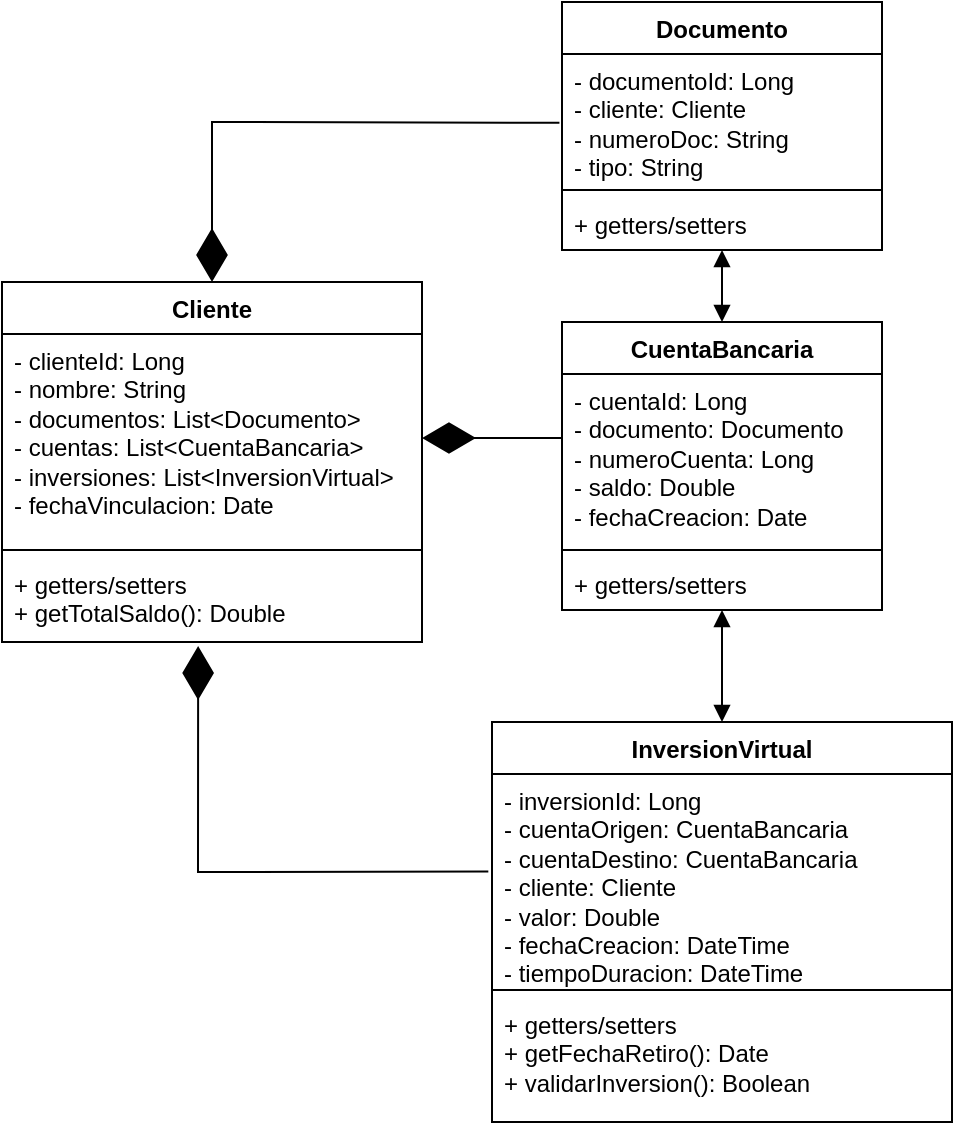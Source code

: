<mxfile version="25.0.3">
  <diagram name="Página-1" id="ANysjI1-xsiNAWrDBUQb">
    <mxGraphModel dx="1140" dy="760" grid="1" gridSize="10" guides="1" tooltips="1" connect="1" arrows="1" fold="1" page="1" pageScale="1" pageWidth="827" pageHeight="1169" math="0" shadow="0">
      <root>
        <mxCell id="0" />
        <mxCell id="1" parent="0" />
        <mxCell id="l-8BVlQGM2WZd5x1ZnbD-1" value="Cliente" style="swimlane;fontStyle=1;align=center;verticalAlign=top;childLayout=stackLayout;horizontal=1;startSize=26;horizontalStack=0;resizeParent=1;resizeParentMax=0;resizeLast=0;collapsible=1;marginBottom=0;whiteSpace=wrap;html=1;" parent="1" vertex="1">
          <mxGeometry x="150" y="160" width="210" height="180" as="geometry" />
        </mxCell>
        <mxCell id="l-8BVlQGM2WZd5x1ZnbD-2" value="- clienteId: Long&lt;div&gt;- nombre: String&lt;/div&gt;&lt;div&gt;- documentos: List&amp;lt;Documento&amp;gt;&lt;/div&gt;&lt;div&gt;- cuentas: List&amp;lt;CuentaBancaria&amp;gt;&lt;/div&gt;&lt;div&gt;- inversiones: List&amp;lt;InversionVirtual&amp;gt;&lt;/div&gt;&lt;div&gt;- fechaVinculacion: Date&lt;/div&gt;" style="text;strokeColor=none;fillColor=none;align=left;verticalAlign=top;spacingLeft=4;spacingRight=4;overflow=hidden;rotatable=0;points=[[0,0.5],[1,0.5]];portConstraint=eastwest;whiteSpace=wrap;html=1;" parent="l-8BVlQGM2WZd5x1ZnbD-1" vertex="1">
          <mxGeometry y="26" width="210" height="104" as="geometry" />
        </mxCell>
        <mxCell id="l-8BVlQGM2WZd5x1ZnbD-3" value="" style="line;strokeWidth=1;fillColor=none;align=left;verticalAlign=middle;spacingTop=-1;spacingLeft=3;spacingRight=3;rotatable=0;labelPosition=right;points=[];portConstraint=eastwest;strokeColor=inherit;" parent="l-8BVlQGM2WZd5x1ZnbD-1" vertex="1">
          <mxGeometry y="130" width="210" height="8" as="geometry" />
        </mxCell>
        <mxCell id="l-8BVlQGM2WZd5x1ZnbD-4" value="+ getters/setters&lt;div&gt;+ getTotalSaldo(): Double&lt;/div&gt;" style="text;strokeColor=none;fillColor=none;align=left;verticalAlign=top;spacingLeft=4;spacingRight=4;overflow=hidden;rotatable=0;points=[[0,0.5],[1,0.5]];portConstraint=eastwest;whiteSpace=wrap;html=1;" parent="l-8BVlQGM2WZd5x1ZnbD-1" vertex="1">
          <mxGeometry y="138" width="210" height="42" as="geometry" />
        </mxCell>
        <mxCell id="l-8BVlQGM2WZd5x1ZnbD-5" value="Documento" style="swimlane;fontStyle=1;align=center;verticalAlign=top;childLayout=stackLayout;horizontal=1;startSize=26;horizontalStack=0;resizeParent=1;resizeParentMax=0;resizeLast=0;collapsible=1;marginBottom=0;whiteSpace=wrap;html=1;" parent="1" vertex="1">
          <mxGeometry x="430" y="20" width="160" height="124" as="geometry" />
        </mxCell>
        <mxCell id="l-8BVlQGM2WZd5x1ZnbD-6" value="- documentoId: Long&lt;div&gt;- cliente: Cliente&lt;/div&gt;&lt;div&gt;- numeroDoc: String&lt;/div&gt;&lt;div&gt;- tipo: String&lt;/div&gt;" style="text;strokeColor=none;fillColor=none;align=left;verticalAlign=top;spacingLeft=4;spacingRight=4;overflow=hidden;rotatable=0;points=[[0,0.5],[1,0.5]];portConstraint=eastwest;whiteSpace=wrap;html=1;" parent="l-8BVlQGM2WZd5x1ZnbD-5" vertex="1">
          <mxGeometry y="26" width="160" height="64" as="geometry" />
        </mxCell>
        <mxCell id="l-8BVlQGM2WZd5x1ZnbD-7" value="" style="line;strokeWidth=1;fillColor=none;align=left;verticalAlign=middle;spacingTop=-1;spacingLeft=3;spacingRight=3;rotatable=0;labelPosition=right;points=[];portConstraint=eastwest;strokeColor=inherit;" parent="l-8BVlQGM2WZd5x1ZnbD-5" vertex="1">
          <mxGeometry y="90" width="160" height="8" as="geometry" />
        </mxCell>
        <mxCell id="l-8BVlQGM2WZd5x1ZnbD-8" value="+ getters/setters" style="text;strokeColor=none;fillColor=none;align=left;verticalAlign=top;spacingLeft=4;spacingRight=4;overflow=hidden;rotatable=0;points=[[0,0.5],[1,0.5]];portConstraint=eastwest;whiteSpace=wrap;html=1;" parent="l-8BVlQGM2WZd5x1ZnbD-5" vertex="1">
          <mxGeometry y="98" width="160" height="26" as="geometry" />
        </mxCell>
        <mxCell id="l-8BVlQGM2WZd5x1ZnbD-9" value="CuentaBancaria" style="swimlane;fontStyle=1;align=center;verticalAlign=top;childLayout=stackLayout;horizontal=1;startSize=26;horizontalStack=0;resizeParent=1;resizeParentMax=0;resizeLast=0;collapsible=1;marginBottom=0;whiteSpace=wrap;html=1;" parent="1" vertex="1">
          <mxGeometry x="430" y="180" width="160" height="144" as="geometry" />
        </mxCell>
        <mxCell id="l-8BVlQGM2WZd5x1ZnbD-10" value="- cuentaId: Long&lt;div&gt;- documento: Documento&lt;/div&gt;&lt;div&gt;- numeroCuenta: Long&lt;/div&gt;&lt;div&gt;- saldo: Double&lt;/div&gt;&lt;div&gt;- fechaCreacion: Date&lt;/div&gt;" style="text;strokeColor=none;fillColor=none;align=left;verticalAlign=top;spacingLeft=4;spacingRight=4;overflow=hidden;rotatable=0;points=[[0,0.5],[1,0.5]];portConstraint=eastwest;whiteSpace=wrap;html=1;" parent="l-8BVlQGM2WZd5x1ZnbD-9" vertex="1">
          <mxGeometry y="26" width="160" height="84" as="geometry" />
        </mxCell>
        <mxCell id="l-8BVlQGM2WZd5x1ZnbD-11" value="" style="line;strokeWidth=1;fillColor=none;align=left;verticalAlign=middle;spacingTop=-1;spacingLeft=3;spacingRight=3;rotatable=0;labelPosition=right;points=[];portConstraint=eastwest;strokeColor=inherit;" parent="l-8BVlQGM2WZd5x1ZnbD-9" vertex="1">
          <mxGeometry y="110" width="160" height="8" as="geometry" />
        </mxCell>
        <mxCell id="l-8BVlQGM2WZd5x1ZnbD-12" value="+ getters/setters" style="text;strokeColor=none;fillColor=none;align=left;verticalAlign=top;spacingLeft=4;spacingRight=4;overflow=hidden;rotatable=0;points=[[0,0.5],[1,0.5]];portConstraint=eastwest;whiteSpace=wrap;html=1;" parent="l-8BVlQGM2WZd5x1ZnbD-9" vertex="1">
          <mxGeometry y="118" width="160" height="26" as="geometry" />
        </mxCell>
        <mxCell id="l-8BVlQGM2WZd5x1ZnbD-13" value="InversionVirtual" style="swimlane;fontStyle=1;align=center;verticalAlign=top;childLayout=stackLayout;horizontal=1;startSize=26;horizontalStack=0;resizeParent=1;resizeParentMax=0;resizeLast=0;collapsible=1;marginBottom=0;whiteSpace=wrap;html=1;" parent="1" vertex="1">
          <mxGeometry x="395" y="380" width="230" height="200" as="geometry" />
        </mxCell>
        <mxCell id="l-8BVlQGM2WZd5x1ZnbD-14" value="- inversionId: Long&lt;div&gt;&lt;span style=&quot;background-color: initial;&quot;&gt;- cuentaOrigen: CuentaBancaria&lt;/span&gt;&lt;/div&gt;&lt;div&gt;- cuentaDestino: CuentaBancaria&lt;/div&gt;&lt;div&gt;- cliente: Cliente&lt;/div&gt;&lt;div&gt;&lt;div&gt;- valor: Double&lt;/div&gt;&lt;/div&gt;&lt;div&gt;- fechaCreacion: DateTime&lt;/div&gt;&lt;div&gt;- tiempoDuracion: DateTime&lt;/div&gt;" style="text;strokeColor=none;fillColor=none;align=left;verticalAlign=top;spacingLeft=4;spacingRight=4;overflow=hidden;rotatable=0;points=[[0,0.5],[1,0.5]];portConstraint=eastwest;whiteSpace=wrap;html=1;" parent="l-8BVlQGM2WZd5x1ZnbD-13" vertex="1">
          <mxGeometry y="26" width="230" height="104" as="geometry" />
        </mxCell>
        <mxCell id="l-8BVlQGM2WZd5x1ZnbD-15" value="" style="line;strokeWidth=1;fillColor=none;align=left;verticalAlign=middle;spacingTop=-1;spacingLeft=3;spacingRight=3;rotatable=0;labelPosition=right;points=[];portConstraint=eastwest;strokeColor=inherit;" parent="l-8BVlQGM2WZd5x1ZnbD-13" vertex="1">
          <mxGeometry y="130" width="230" height="8" as="geometry" />
        </mxCell>
        <mxCell id="l-8BVlQGM2WZd5x1ZnbD-16" value="+ getters/setters&lt;div&gt;+ getFechaRetiro(): Date&lt;/div&gt;&lt;div&gt;+ validarInversion(): Boolean&lt;/div&gt;" style="text;strokeColor=none;fillColor=none;align=left;verticalAlign=top;spacingLeft=4;spacingRight=4;overflow=hidden;rotatable=0;points=[[0,0.5],[1,0.5]];portConstraint=eastwest;whiteSpace=wrap;html=1;" parent="l-8BVlQGM2WZd5x1ZnbD-13" vertex="1">
          <mxGeometry y="138" width="230" height="62" as="geometry" />
        </mxCell>
        <mxCell id="l-8BVlQGM2WZd5x1ZnbD-17" value="" style="endArrow=diamondThin;endFill=1;endSize=24;html=1;rounded=0;entryX=0.5;entryY=0;entryDx=0;entryDy=0;exitX=-0.008;exitY=0.537;exitDx=0;exitDy=0;exitPerimeter=0;" parent="1" source="l-8BVlQGM2WZd5x1ZnbD-6" target="l-8BVlQGM2WZd5x1ZnbD-1" edge="1">
          <mxGeometry width="160" relative="1" as="geometry">
            <mxPoint x="300" y="100" as="sourcePoint" />
            <mxPoint x="380" y="300" as="targetPoint" />
            <Array as="points">
              <mxPoint x="255" y="80" />
            </Array>
          </mxGeometry>
        </mxCell>
        <mxCell id="l-8BVlQGM2WZd5x1ZnbD-19" value="" style="endArrow=block;startArrow=block;endFill=1;startFill=1;html=1;rounded=0;entryX=0.5;entryY=1;entryDx=0;entryDy=0;exitX=0.5;exitY=0;exitDx=0;exitDy=0;" parent="1" source="l-8BVlQGM2WZd5x1ZnbD-9" target="l-8BVlQGM2WZd5x1ZnbD-5" edge="1">
          <mxGeometry width="160" relative="1" as="geometry">
            <mxPoint x="410" y="230" as="sourcePoint" />
            <mxPoint x="570" y="230" as="targetPoint" />
          </mxGeometry>
        </mxCell>
        <mxCell id="l-8BVlQGM2WZd5x1ZnbD-20" value="" style="endArrow=diamondThin;endFill=1;endSize=24;html=1;rounded=0;entryX=1;entryY=0.5;entryDx=0;entryDy=0;exitX=0;exitY=0.381;exitDx=0;exitDy=0;exitPerimeter=0;" parent="1" source="l-8BVlQGM2WZd5x1ZnbD-10" target="l-8BVlQGM2WZd5x1ZnbD-2" edge="1">
          <mxGeometry width="160" relative="1" as="geometry">
            <mxPoint x="290" y="230" as="sourcePoint" />
            <mxPoint x="450" y="230" as="targetPoint" />
          </mxGeometry>
        </mxCell>
        <mxCell id="l-8BVlQGM2WZd5x1ZnbD-22" value="" style="endArrow=block;startArrow=block;endFill=1;startFill=1;html=1;rounded=0;exitX=0.5;exitY=0;exitDx=0;exitDy=0;entryX=0.5;entryY=1;entryDx=0;entryDy=0;" parent="1" source="l-8BVlQGM2WZd5x1ZnbD-13" target="l-8BVlQGM2WZd5x1ZnbD-9" edge="1">
          <mxGeometry width="160" relative="1" as="geometry">
            <mxPoint x="450" y="340" as="sourcePoint" />
            <mxPoint x="510" y="330" as="targetPoint" />
          </mxGeometry>
        </mxCell>
        <mxCell id="zcy2ATCDIAqRjwF3al8U-1" value="" style="endArrow=diamondThin;endFill=1;endSize=24;html=1;rounded=0;exitX=-0.008;exitY=0.469;exitDx=0;exitDy=0;entryX=0.467;entryY=1.048;entryDx=0;entryDy=0;entryPerimeter=0;exitPerimeter=0;" edge="1" parent="1" source="l-8BVlQGM2WZd5x1ZnbD-14" target="l-8BVlQGM2WZd5x1ZnbD-4">
          <mxGeometry width="160" relative="1" as="geometry">
            <mxPoint x="410" y="320" as="sourcePoint" />
            <mxPoint x="570" y="320" as="targetPoint" />
            <Array as="points">
              <mxPoint x="248" y="455" />
            </Array>
          </mxGeometry>
        </mxCell>
      </root>
    </mxGraphModel>
  </diagram>
</mxfile>
